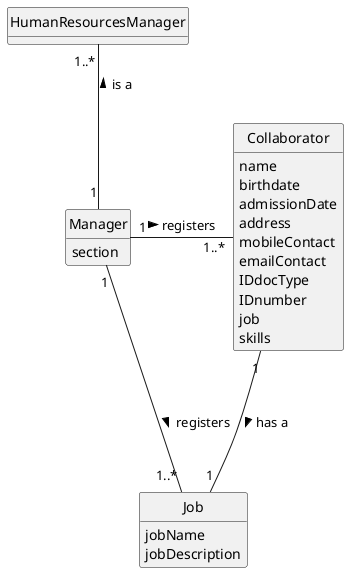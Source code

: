 @startuml
skinparam monochrome true
skinparam packageStyle rectangle
skinparam shadowing false

'left to right direction

skinparam classAttributeIconSize 0

hide circle
hide methods

'title Domain Model

class Collaborator {
    name
    birthdate
    admissionDate
    address
    mobileContact
    emailContact
    IDdocType
    IDnumber
    job
    skills

}
class HumanResourcesManager {

}
class Manager {
    section
}

class Job {
    jobName
    jobDescription
}
Collaborator "1" --- "1" Job: has a >
Manager "1" --right "1..*" Job: registers >
Manager "1" --right "1..*" Collaborator: registers >
Manager "1" --up "1..*" HumanResourcesManager: is a >
@enduml